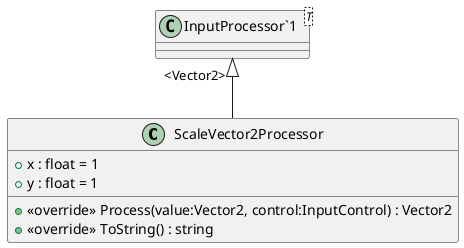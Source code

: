 @startuml
class ScaleVector2Processor {
    + x : float = 1
    + y : float = 1
    + <<override>> Process(value:Vector2, control:InputControl) : Vector2
    + <<override>> ToString() : string
}
class "InputProcessor`1"<T> {
}
"InputProcessor`1" "<Vector2>" <|-- ScaleVector2Processor
@enduml
